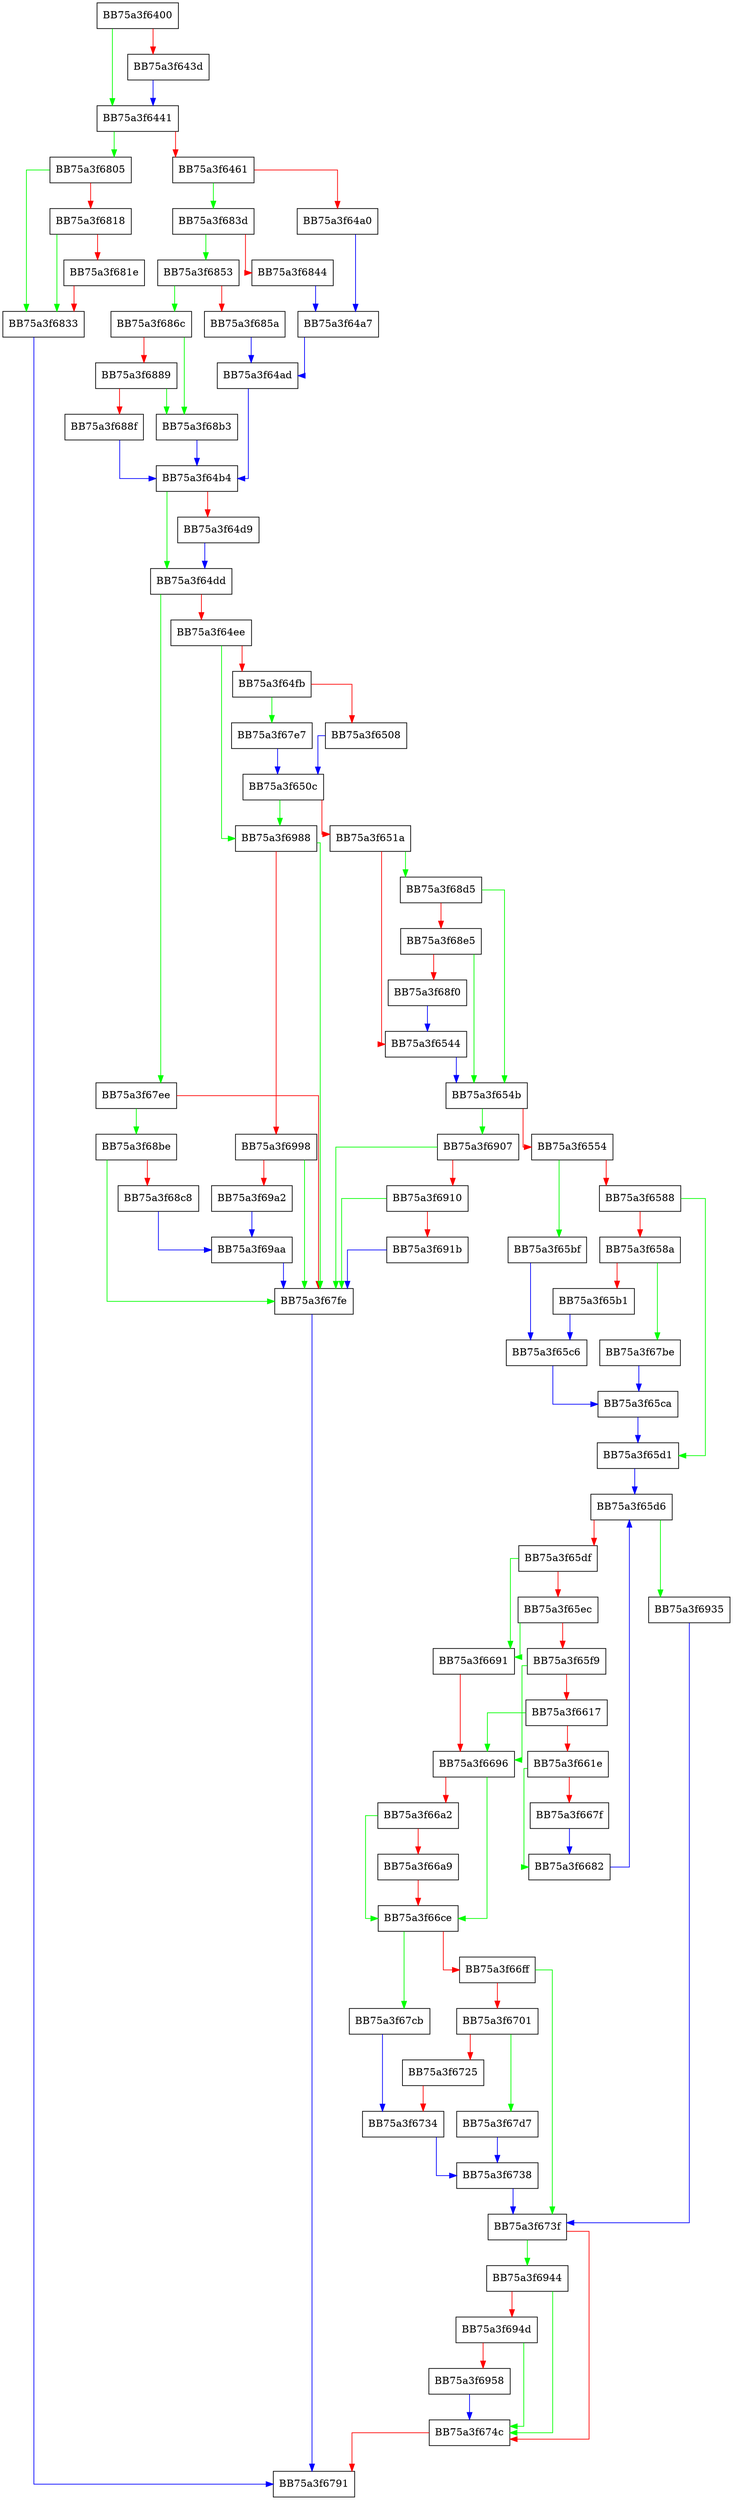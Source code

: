 digraph FindFirst {
  node [shape="box"];
  graph [splines=ortho];
  BB75a3f6400 -> BB75a3f6441 [color="green"];
  BB75a3f6400 -> BB75a3f643d [color="red"];
  BB75a3f643d -> BB75a3f6441 [color="blue"];
  BB75a3f6441 -> BB75a3f6805 [color="green"];
  BB75a3f6441 -> BB75a3f6461 [color="red"];
  BB75a3f6461 -> BB75a3f683d [color="green"];
  BB75a3f6461 -> BB75a3f64a0 [color="red"];
  BB75a3f64a0 -> BB75a3f64a7 [color="blue"];
  BB75a3f64a7 -> BB75a3f64ad [color="blue"];
  BB75a3f64ad -> BB75a3f64b4 [color="blue"];
  BB75a3f64b4 -> BB75a3f64dd [color="green"];
  BB75a3f64b4 -> BB75a3f64d9 [color="red"];
  BB75a3f64d9 -> BB75a3f64dd [color="blue"];
  BB75a3f64dd -> BB75a3f67ee [color="green"];
  BB75a3f64dd -> BB75a3f64ee [color="red"];
  BB75a3f64ee -> BB75a3f6988 [color="green"];
  BB75a3f64ee -> BB75a3f64fb [color="red"];
  BB75a3f64fb -> BB75a3f67e7 [color="green"];
  BB75a3f64fb -> BB75a3f6508 [color="red"];
  BB75a3f6508 -> BB75a3f650c [color="blue"];
  BB75a3f650c -> BB75a3f6988 [color="green"];
  BB75a3f650c -> BB75a3f651a [color="red"];
  BB75a3f651a -> BB75a3f68d5 [color="green"];
  BB75a3f651a -> BB75a3f6544 [color="red"];
  BB75a3f6544 -> BB75a3f654b [color="blue"];
  BB75a3f654b -> BB75a3f6907 [color="green"];
  BB75a3f654b -> BB75a3f6554 [color="red"];
  BB75a3f6554 -> BB75a3f65bf [color="green"];
  BB75a3f6554 -> BB75a3f6588 [color="red"];
  BB75a3f6588 -> BB75a3f65d1 [color="green"];
  BB75a3f6588 -> BB75a3f658a [color="red"];
  BB75a3f658a -> BB75a3f67be [color="green"];
  BB75a3f658a -> BB75a3f65b1 [color="red"];
  BB75a3f65b1 -> BB75a3f65c6 [color="blue"];
  BB75a3f65bf -> BB75a3f65c6 [color="blue"];
  BB75a3f65c6 -> BB75a3f65ca [color="blue"];
  BB75a3f65ca -> BB75a3f65d1 [color="blue"];
  BB75a3f65d1 -> BB75a3f65d6 [color="blue"];
  BB75a3f65d6 -> BB75a3f6935 [color="green"];
  BB75a3f65d6 -> BB75a3f65df [color="red"];
  BB75a3f65df -> BB75a3f6691 [color="green"];
  BB75a3f65df -> BB75a3f65ec [color="red"];
  BB75a3f65ec -> BB75a3f6691 [color="green"];
  BB75a3f65ec -> BB75a3f65f9 [color="red"];
  BB75a3f65f9 -> BB75a3f6696 [color="green"];
  BB75a3f65f9 -> BB75a3f6617 [color="red"];
  BB75a3f6617 -> BB75a3f6696 [color="green"];
  BB75a3f6617 -> BB75a3f661e [color="red"];
  BB75a3f661e -> BB75a3f6682 [color="green"];
  BB75a3f661e -> BB75a3f667f [color="red"];
  BB75a3f667f -> BB75a3f6682 [color="blue"];
  BB75a3f6682 -> BB75a3f65d6 [color="blue"];
  BB75a3f6691 -> BB75a3f6696 [color="red"];
  BB75a3f6696 -> BB75a3f66ce [color="green"];
  BB75a3f6696 -> BB75a3f66a2 [color="red"];
  BB75a3f66a2 -> BB75a3f66ce [color="green"];
  BB75a3f66a2 -> BB75a3f66a9 [color="red"];
  BB75a3f66a9 -> BB75a3f66ce [color="red"];
  BB75a3f66ce -> BB75a3f67cb [color="green"];
  BB75a3f66ce -> BB75a3f66ff [color="red"];
  BB75a3f66ff -> BB75a3f673f [color="green"];
  BB75a3f66ff -> BB75a3f6701 [color="red"];
  BB75a3f6701 -> BB75a3f67d7 [color="green"];
  BB75a3f6701 -> BB75a3f6725 [color="red"];
  BB75a3f6725 -> BB75a3f6734 [color="red"];
  BB75a3f6734 -> BB75a3f6738 [color="blue"];
  BB75a3f6738 -> BB75a3f673f [color="blue"];
  BB75a3f673f -> BB75a3f6944 [color="green"];
  BB75a3f673f -> BB75a3f674c [color="red"];
  BB75a3f674c -> BB75a3f6791 [color="red"];
  BB75a3f67be -> BB75a3f65ca [color="blue"];
  BB75a3f67cb -> BB75a3f6734 [color="blue"];
  BB75a3f67d7 -> BB75a3f6738 [color="blue"];
  BB75a3f67e7 -> BB75a3f650c [color="blue"];
  BB75a3f67ee -> BB75a3f68be [color="green"];
  BB75a3f67ee -> BB75a3f67fe [color="red"];
  BB75a3f67fe -> BB75a3f6791 [color="blue"];
  BB75a3f6805 -> BB75a3f6833 [color="green"];
  BB75a3f6805 -> BB75a3f6818 [color="red"];
  BB75a3f6818 -> BB75a3f6833 [color="green"];
  BB75a3f6818 -> BB75a3f681e [color="red"];
  BB75a3f681e -> BB75a3f6833 [color="red"];
  BB75a3f6833 -> BB75a3f6791 [color="blue"];
  BB75a3f683d -> BB75a3f6853 [color="green"];
  BB75a3f683d -> BB75a3f6844 [color="red"];
  BB75a3f6844 -> BB75a3f64a7 [color="blue"];
  BB75a3f6853 -> BB75a3f686c [color="green"];
  BB75a3f6853 -> BB75a3f685a [color="red"];
  BB75a3f685a -> BB75a3f64ad [color="blue"];
  BB75a3f686c -> BB75a3f68b3 [color="green"];
  BB75a3f686c -> BB75a3f6889 [color="red"];
  BB75a3f6889 -> BB75a3f68b3 [color="green"];
  BB75a3f6889 -> BB75a3f688f [color="red"];
  BB75a3f688f -> BB75a3f64b4 [color="blue"];
  BB75a3f68b3 -> BB75a3f64b4 [color="blue"];
  BB75a3f68be -> BB75a3f67fe [color="green"];
  BB75a3f68be -> BB75a3f68c8 [color="red"];
  BB75a3f68c8 -> BB75a3f69aa [color="blue"];
  BB75a3f68d5 -> BB75a3f654b [color="green"];
  BB75a3f68d5 -> BB75a3f68e5 [color="red"];
  BB75a3f68e5 -> BB75a3f654b [color="green"];
  BB75a3f68e5 -> BB75a3f68f0 [color="red"];
  BB75a3f68f0 -> BB75a3f6544 [color="blue"];
  BB75a3f6907 -> BB75a3f67fe [color="green"];
  BB75a3f6907 -> BB75a3f6910 [color="red"];
  BB75a3f6910 -> BB75a3f67fe [color="green"];
  BB75a3f6910 -> BB75a3f691b [color="red"];
  BB75a3f691b -> BB75a3f67fe [color="blue"];
  BB75a3f6935 -> BB75a3f673f [color="blue"];
  BB75a3f6944 -> BB75a3f674c [color="green"];
  BB75a3f6944 -> BB75a3f694d [color="red"];
  BB75a3f694d -> BB75a3f674c [color="green"];
  BB75a3f694d -> BB75a3f6958 [color="red"];
  BB75a3f6958 -> BB75a3f674c [color="blue"];
  BB75a3f6988 -> BB75a3f67fe [color="green"];
  BB75a3f6988 -> BB75a3f6998 [color="red"];
  BB75a3f6998 -> BB75a3f67fe [color="green"];
  BB75a3f6998 -> BB75a3f69a2 [color="red"];
  BB75a3f69a2 -> BB75a3f69aa [color="blue"];
  BB75a3f69aa -> BB75a3f67fe [color="blue"];
}